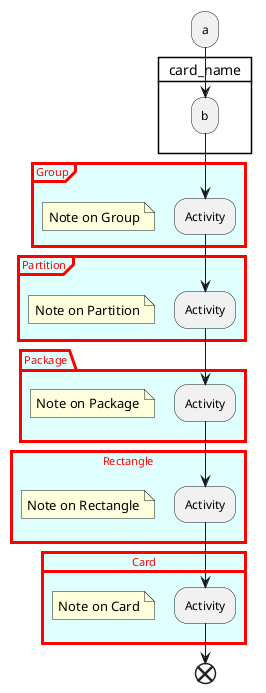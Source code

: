 {
  "sha1": "hz2ejikz5zq5e326t3hndgqt620e3xf",
  "insertion": {
    "when": "2024-06-03T18:59:30.168Z",
    "url": "https://forum.plantuml.net/16711/style-allow-all-style-for-stereotype-on-activity-diagram",
    "user": "plantuml@gmail.com"
  }
}
@startuml
<style>
.test {
  LineColor red
  BackgroundColor lightCyan
  LineThickness 3.0
  ArrowThickness 0.5
  FontName Arial Narrow
  FontColor red
  FontSize 11
  FontStyle regular
}
</style>

:a;
card card_name {
:b;
}
group Group <<test>>
  :Activity;
end group
floating note: Note on Group

partition Partition <<test>>{
  :Activity;
}
floating note: Note on Partition

package Package <<test>>{
  :Activity;
}
floating note: Note on Package 

rectangle Rectangle <<test>>{
  :Activity;
}
floating note: Note on Rectangle 

card Card <<test>>{
  :Activity;
}
floating note: Note on Card
end
@enduml
